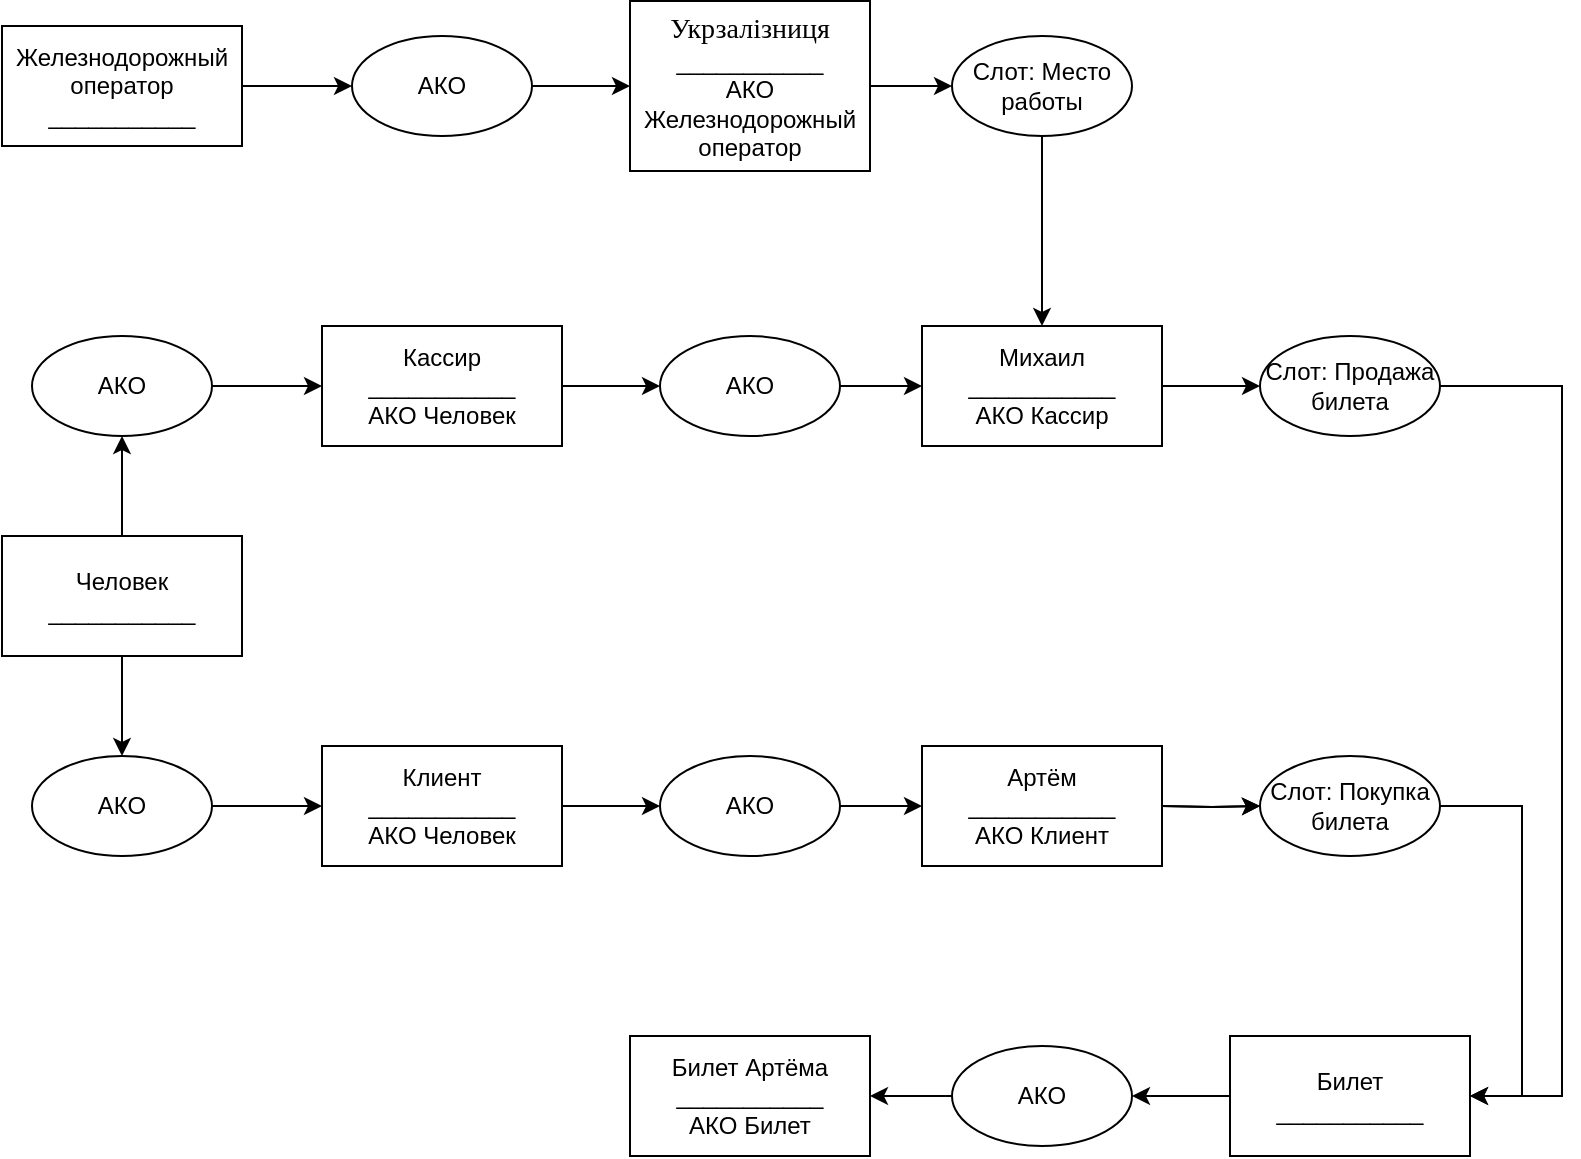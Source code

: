 <mxfile version="14.0.1" type="github">
  <diagram id="GhRWldJkTUsRj3LYykqB" name="Page-1">
    <mxGraphModel dx="1020" dy="2317" grid="1" gridSize="10" guides="1" tooltips="1" connect="1" arrows="1" fold="1" page="1" pageScale="1" pageWidth="827" pageHeight="1169" math="0" shadow="0">
      <root>
        <mxCell id="0" />
        <mxCell id="1" parent="0" />
        <mxCell id="4cQpUv2yIwZLMZbAdzyz-10" style="edgeStyle=orthogonalEdgeStyle;rounded=0;orthogonalLoop=1;jettySize=auto;html=1;exitX=0.5;exitY=0;exitDx=0;exitDy=0;entryX=0.5;entryY=1;entryDx=0;entryDy=0;" parent="1" source="4cQpUv2yIwZLMZbAdzyz-1" target="4cQpUv2yIwZLMZbAdzyz-2" edge="1">
          <mxGeometry relative="1" as="geometry" />
        </mxCell>
        <mxCell id="4cQpUv2yIwZLMZbAdzyz-12" style="edgeStyle=orthogonalEdgeStyle;rounded=0;orthogonalLoop=1;jettySize=auto;html=1;exitX=0.5;exitY=1;exitDx=0;exitDy=0;entryX=0.5;entryY=0;entryDx=0;entryDy=0;" parent="1" source="4cQpUv2yIwZLMZbAdzyz-1" target="4cQpUv2yIwZLMZbAdzyz-3" edge="1">
          <mxGeometry relative="1" as="geometry" />
        </mxCell>
        <mxCell id="4cQpUv2yIwZLMZbAdzyz-1" value="Человек&lt;br&gt;___________" style="rounded=0;whiteSpace=wrap;html=1;" parent="1" vertex="1">
          <mxGeometry x="40" y="240" width="120" height="60" as="geometry" />
        </mxCell>
        <mxCell id="4cQpUv2yIwZLMZbAdzyz-11" style="edgeStyle=orthogonalEdgeStyle;rounded=0;orthogonalLoop=1;jettySize=auto;html=1;exitX=1;exitY=0.5;exitDx=0;exitDy=0;entryX=0;entryY=0.5;entryDx=0;entryDy=0;" parent="1" source="4cQpUv2yIwZLMZbAdzyz-2" target="4cQpUv2yIwZLMZbAdzyz-4" edge="1">
          <mxGeometry relative="1" as="geometry" />
        </mxCell>
        <mxCell id="4cQpUv2yIwZLMZbAdzyz-2" value="АКО" style="ellipse;whiteSpace=wrap;html=1;" parent="1" vertex="1">
          <mxGeometry x="55" y="140" width="90" height="50" as="geometry" />
        </mxCell>
        <mxCell id="4cQpUv2yIwZLMZbAdzyz-13" style="edgeStyle=orthogonalEdgeStyle;rounded=0;orthogonalLoop=1;jettySize=auto;html=1;exitX=1;exitY=0.5;exitDx=0;exitDy=0;entryX=0;entryY=0.5;entryDx=0;entryDy=0;" parent="1" source="4cQpUv2yIwZLMZbAdzyz-3" target="4cQpUv2yIwZLMZbAdzyz-5" edge="1">
          <mxGeometry relative="1" as="geometry" />
        </mxCell>
        <mxCell id="4cQpUv2yIwZLMZbAdzyz-3" value="АКО" style="ellipse;whiteSpace=wrap;html=1;" parent="1" vertex="1">
          <mxGeometry x="55" y="350" width="90" height="50" as="geometry" />
        </mxCell>
        <mxCell id="4cQpUv2yIwZLMZbAdzyz-16" style="edgeStyle=orthogonalEdgeStyle;rounded=0;orthogonalLoop=1;jettySize=auto;html=1;exitX=1;exitY=0.5;exitDx=0;exitDy=0;entryX=0;entryY=0.5;entryDx=0;entryDy=0;" parent="1" source="4cQpUv2yIwZLMZbAdzyz-4" target="4cQpUv2yIwZLMZbAdzyz-8" edge="1">
          <mxGeometry relative="1" as="geometry" />
        </mxCell>
        <mxCell id="4cQpUv2yIwZLMZbAdzyz-4" value="Кассир&lt;br&gt;___________&lt;br&gt;АКО Человек" style="rounded=0;whiteSpace=wrap;html=1;" parent="1" vertex="1">
          <mxGeometry x="200" y="135" width="120" height="60" as="geometry" />
        </mxCell>
        <mxCell id="4cQpUv2yIwZLMZbAdzyz-14" style="edgeStyle=orthogonalEdgeStyle;rounded=0;orthogonalLoop=1;jettySize=auto;html=1;exitX=1;exitY=0.5;exitDx=0;exitDy=0;entryX=0;entryY=0.5;entryDx=0;entryDy=0;" parent="1" source="4cQpUv2yIwZLMZbAdzyz-5" target="4cQpUv2yIwZLMZbAdzyz-6" edge="1">
          <mxGeometry relative="1" as="geometry" />
        </mxCell>
        <mxCell id="4cQpUv2yIwZLMZbAdzyz-5" value="Клиент&lt;br&gt;___________&lt;br&gt;АКО Человек" style="rounded=0;whiteSpace=wrap;html=1;" parent="1" vertex="1">
          <mxGeometry x="200" y="345" width="120" height="60" as="geometry" />
        </mxCell>
        <mxCell id="4cQpUv2yIwZLMZbAdzyz-15" style="edgeStyle=orthogonalEdgeStyle;rounded=0;orthogonalLoop=1;jettySize=auto;html=1;exitX=1;exitY=0.5;exitDx=0;exitDy=0;entryX=0;entryY=0.5;entryDx=0;entryDy=0;" parent="1" source="4cQpUv2yIwZLMZbAdzyz-6" target="4cQpUv2yIwZLMZbAdzyz-7" edge="1">
          <mxGeometry relative="1" as="geometry" />
        </mxCell>
        <mxCell id="4cQpUv2yIwZLMZbAdzyz-6" value="АКО" style="ellipse;whiteSpace=wrap;html=1;" parent="1" vertex="1">
          <mxGeometry x="369" y="350" width="90" height="50" as="geometry" />
        </mxCell>
        <mxCell id="4cQpUv2yIwZLMZbAdzyz-20" value="" style="edgeStyle=orthogonalEdgeStyle;rounded=0;orthogonalLoop=1;jettySize=auto;html=1;" parent="1" target="4cQpUv2yIwZLMZbAdzyz-19" edge="1">
          <mxGeometry relative="1" as="geometry">
            <mxPoint x="620" y="375" as="sourcePoint" />
          </mxGeometry>
        </mxCell>
        <mxCell id="4cQpUv2yIwZLMZbAdzyz-7" value="Артём&lt;br&gt;___________&lt;br&gt;АКО Клиент" style="rounded=0;whiteSpace=wrap;html=1;" parent="1" vertex="1">
          <mxGeometry x="500" y="345" width="120" height="60" as="geometry" />
        </mxCell>
        <mxCell id="4cQpUv2yIwZLMZbAdzyz-17" style="edgeStyle=orthogonalEdgeStyle;rounded=0;orthogonalLoop=1;jettySize=auto;html=1;exitX=1;exitY=0.5;exitDx=0;exitDy=0;entryX=0;entryY=0.5;entryDx=0;entryDy=0;" parent="1" source="4cQpUv2yIwZLMZbAdzyz-8" target="4cQpUv2yIwZLMZbAdzyz-9" edge="1">
          <mxGeometry relative="1" as="geometry" />
        </mxCell>
        <mxCell id="4cQpUv2yIwZLMZbAdzyz-8" value="АКО" style="ellipse;whiteSpace=wrap;html=1;" parent="1" vertex="1">
          <mxGeometry x="369" y="140" width="90" height="50" as="geometry" />
        </mxCell>
        <mxCell id="4cQpUv2yIwZLMZbAdzyz-9" value="Михаил&lt;br&gt;___________&lt;br&gt;АКО Кассир" style="rounded=0;whiteSpace=wrap;html=1;" parent="1" vertex="1">
          <mxGeometry x="500" y="135" width="120" height="60" as="geometry" />
        </mxCell>
        <mxCell id="4cQpUv2yIwZLMZbAdzyz-18" style="edgeStyle=orthogonalEdgeStyle;rounded=0;orthogonalLoop=1;jettySize=auto;html=1;exitX=1;exitY=0.5;exitDx=0;exitDy=0;entryX=0;entryY=0.5;entryDx=0;entryDy=0;" parent="1" target="4cQpUv2yIwZLMZbAdzyz-19" edge="1">
          <mxGeometry relative="1" as="geometry">
            <mxPoint x="620" y="375" as="sourcePoint" />
          </mxGeometry>
        </mxCell>
        <mxCell id="xQmE09QUIMQnCDittl2B-1" style="edgeStyle=orthogonalEdgeStyle;rounded=0;orthogonalLoop=1;jettySize=auto;html=1;entryX=1;entryY=0.5;entryDx=0;entryDy=0;" edge="1" parent="1" source="4cQpUv2yIwZLMZbAdzyz-19" target="4cQpUv2yIwZLMZbAdzyz-21">
          <mxGeometry relative="1" as="geometry">
            <Array as="points">
              <mxPoint x="800" y="375" />
              <mxPoint x="800" y="520" />
            </Array>
          </mxGeometry>
        </mxCell>
        <mxCell id="4cQpUv2yIwZLMZbAdzyz-19" value="Слот: Покупка билета" style="ellipse;whiteSpace=wrap;html=1;" parent="1" vertex="1">
          <mxGeometry x="669" y="350" width="90" height="50" as="geometry" />
        </mxCell>
        <mxCell id="xQmE09QUIMQnCDittl2B-7" style="edgeStyle=orthogonalEdgeStyle;rounded=0;orthogonalLoop=1;jettySize=auto;html=1;exitX=0;exitY=0.5;exitDx=0;exitDy=0;entryX=1;entryY=0.5;entryDx=0;entryDy=0;" edge="1" parent="1" source="4cQpUv2yIwZLMZbAdzyz-21" target="4cQpUv2yIwZLMZbAdzyz-24">
          <mxGeometry relative="1" as="geometry" />
        </mxCell>
        <mxCell id="4cQpUv2yIwZLMZbAdzyz-21" value="Билет&lt;br&gt;___________" style="rounded=0;whiteSpace=wrap;html=1;" parent="1" vertex="1">
          <mxGeometry x="654" y="490" width="120" height="60" as="geometry" />
        </mxCell>
        <mxCell id="4cQpUv2yIwZLMZbAdzyz-23" value="Билет Артёма&lt;br&gt;___________&lt;br&gt;АКО Билет" style="rounded=0;whiteSpace=wrap;html=1;" parent="1" vertex="1">
          <mxGeometry x="354" y="490" width="120" height="60" as="geometry" />
        </mxCell>
        <mxCell id="xQmE09QUIMQnCDittl2B-8" style="edgeStyle=orthogonalEdgeStyle;rounded=0;orthogonalLoop=1;jettySize=auto;html=1;exitX=0;exitY=0.5;exitDx=0;exitDy=0;entryX=1;entryY=0.5;entryDx=0;entryDy=0;" edge="1" parent="1" source="4cQpUv2yIwZLMZbAdzyz-24" target="4cQpUv2yIwZLMZbAdzyz-23">
          <mxGeometry relative="1" as="geometry" />
        </mxCell>
        <mxCell id="4cQpUv2yIwZLMZbAdzyz-24" value="АКО" style="ellipse;whiteSpace=wrap;html=1;" parent="1" vertex="1">
          <mxGeometry x="515" y="495" width="90" height="50" as="geometry" />
        </mxCell>
        <mxCell id="xQmE09QUIMQnCDittl2B-4" style="edgeStyle=orthogonalEdgeStyle;rounded=0;orthogonalLoop=1;jettySize=auto;html=1;exitX=1;exitY=0.5;exitDx=0;exitDy=0;entryX=0;entryY=0.5;entryDx=0;entryDy=0;" edge="1" parent="1" target="xQmE09QUIMQnCDittl2B-6" source="4cQpUv2yIwZLMZbAdzyz-9">
          <mxGeometry relative="1" as="geometry">
            <mxPoint x="624" y="175" as="sourcePoint" />
          </mxGeometry>
        </mxCell>
        <mxCell id="xQmE09QUIMQnCDittl2B-5" style="edgeStyle=orthogonalEdgeStyle;rounded=0;orthogonalLoop=1;jettySize=auto;html=1;entryX=1;entryY=0.5;entryDx=0;entryDy=0;exitX=1;exitY=0.5;exitDx=0;exitDy=0;" edge="1" parent="1" source="xQmE09QUIMQnCDittl2B-6" target="4cQpUv2yIwZLMZbAdzyz-21">
          <mxGeometry relative="1" as="geometry">
            <mxPoint x="778" y="320" as="targetPoint" />
            <Array as="points">
              <mxPoint x="820" y="165" />
              <mxPoint x="820" y="520" />
            </Array>
          </mxGeometry>
        </mxCell>
        <mxCell id="xQmE09QUIMQnCDittl2B-6" value="Слот: Продажа билета" style="ellipse;whiteSpace=wrap;html=1;" vertex="1" parent="1">
          <mxGeometry x="669" y="140" width="90" height="50" as="geometry" />
        </mxCell>
        <mxCell id="xQmE09QUIMQnCDittl2B-10" style="edgeStyle=orthogonalEdgeStyle;rounded=0;orthogonalLoop=1;jettySize=auto;html=1;exitX=0.5;exitY=1;exitDx=0;exitDy=0;entryX=0.5;entryY=0;entryDx=0;entryDy=0;" edge="1" parent="1" source="xQmE09QUIMQnCDittl2B-9" target="4cQpUv2yIwZLMZbAdzyz-9">
          <mxGeometry relative="1" as="geometry" />
        </mxCell>
        <mxCell id="xQmE09QUIMQnCDittl2B-9" value="Слот: Место работы" style="ellipse;whiteSpace=wrap;html=1;" vertex="1" parent="1">
          <mxGeometry x="515" y="-10" width="90" height="50" as="geometry" />
        </mxCell>
        <mxCell id="xQmE09QUIMQnCDittl2B-16" style="edgeStyle=orthogonalEdgeStyle;rounded=0;orthogonalLoop=1;jettySize=auto;html=1;exitX=1;exitY=0.5;exitDx=0;exitDy=0;entryX=0;entryY=0.5;entryDx=0;entryDy=0;" edge="1" parent="1" source="xQmE09QUIMQnCDittl2B-11" target="xQmE09QUIMQnCDittl2B-9">
          <mxGeometry relative="1" as="geometry" />
        </mxCell>
        <mxCell id="xQmE09QUIMQnCDittl2B-11" value="&lt;span lang=&quot;UK&quot; style=&quot;line-height: 150% ; font-family: &amp;#34;times new roman&amp;#34; , serif&quot;&gt;&lt;font style=&quot;font-size: 14px&quot;&gt;Укрзалізниця&lt;/font&gt;&lt;/span&gt;&lt;br&gt;&lt;span&gt;___________&lt;/span&gt;&lt;br&gt;&lt;span&gt;АКО Железнодорожный оператор&lt;/span&gt;" style="rounded=0;whiteSpace=wrap;html=1;" vertex="1" parent="1">
          <mxGeometry x="354" y="-27.5" width="120" height="85" as="geometry" />
        </mxCell>
        <mxCell id="xQmE09QUIMQnCDittl2B-15" style="edgeStyle=orthogonalEdgeStyle;rounded=0;orthogonalLoop=1;jettySize=auto;html=1;exitX=1;exitY=0.5;exitDx=0;exitDy=0;entryX=0;entryY=0.5;entryDx=0;entryDy=0;" edge="1" parent="1" source="xQmE09QUIMQnCDittl2B-12" target="xQmE09QUIMQnCDittl2B-11">
          <mxGeometry relative="1" as="geometry" />
        </mxCell>
        <mxCell id="xQmE09QUIMQnCDittl2B-12" value="АКО" style="ellipse;whiteSpace=wrap;html=1;" vertex="1" parent="1">
          <mxGeometry x="215" y="-10" width="90" height="50" as="geometry" />
        </mxCell>
        <mxCell id="xQmE09QUIMQnCDittl2B-14" style="edgeStyle=orthogonalEdgeStyle;rounded=0;orthogonalLoop=1;jettySize=auto;html=1;exitX=1;exitY=0.5;exitDx=0;exitDy=0;entryX=0;entryY=0.5;entryDx=0;entryDy=0;" edge="1" parent="1" source="xQmE09QUIMQnCDittl2B-13" target="xQmE09QUIMQnCDittl2B-12">
          <mxGeometry relative="1" as="geometry" />
        </mxCell>
        <mxCell id="xQmE09QUIMQnCDittl2B-13" value="Железнодорожный оператор&lt;br&gt;___________" style="rounded=0;whiteSpace=wrap;html=1;" vertex="1" parent="1">
          <mxGeometry x="40" y="-15" width="120" height="60" as="geometry" />
        </mxCell>
      </root>
    </mxGraphModel>
  </diagram>
</mxfile>
